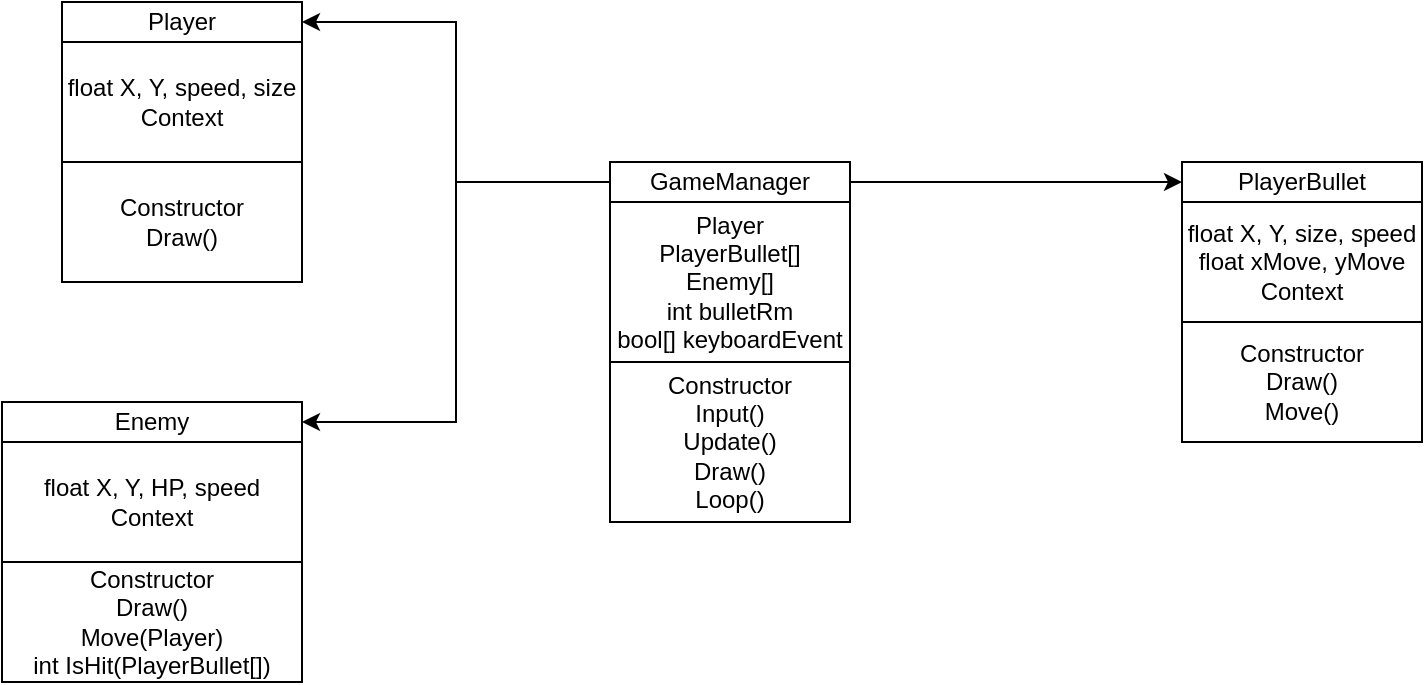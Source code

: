 <mxfile version="18.0.7" type="device"><diagram id="mKxnjtVlsZrMYy_v84bj" name="Page-1"><mxGraphModel dx="1422" dy="794" grid="1" gridSize="10" guides="1" tooltips="1" connect="1" arrows="1" fold="1" page="1" pageScale="1" pageWidth="827" pageHeight="1169" math="0" shadow="0"><root><mxCell id="0"/><mxCell id="1" parent="0"/><mxCell id="KP3xpjBWithXTnJ_WK8q-24" style="edgeStyle=orthogonalEdgeStyle;rounded=0;orthogonalLoop=1;jettySize=auto;html=1;entryX=1;entryY=0.5;entryDx=0;entryDy=0;" parent="1" source="KP3xpjBWithXTnJ_WK8q-2" target="KP3xpjBWithXTnJ_WK8q-5" edge="1"><mxGeometry relative="1" as="geometry"/></mxCell><mxCell id="KP3xpjBWithXTnJ_WK8q-25" style="edgeStyle=orthogonalEdgeStyle;rounded=0;orthogonalLoop=1;jettySize=auto;html=1;entryX=1;entryY=0.5;entryDx=0;entryDy=0;" parent="1" source="KP3xpjBWithXTnJ_WK8q-2" target="KP3xpjBWithXTnJ_WK8q-8" edge="1"><mxGeometry relative="1" as="geometry"/></mxCell><mxCell id="KP3xpjBWithXTnJ_WK8q-26" style="edgeStyle=orthogonalEdgeStyle;rounded=0;orthogonalLoop=1;jettySize=auto;html=1;entryX=0;entryY=0.5;entryDx=0;entryDy=0;" parent="1" source="KP3xpjBWithXTnJ_WK8q-2" target="KP3xpjBWithXTnJ_WK8q-16" edge="1"><mxGeometry relative="1" as="geometry"/></mxCell><mxCell id="KP3xpjBWithXTnJ_WK8q-2" value="GameManager" style="rounded=0;whiteSpace=wrap;html=1;" parent="1" vertex="1"><mxGeometry x="354" y="180" width="120" height="20" as="geometry"/></mxCell><mxCell id="KP3xpjBWithXTnJ_WK8q-3" value="Player&lt;br&gt;PlayerBullet[]&lt;br&gt;Enemy[]&lt;br&gt;int bulletRm&lt;br&gt;bool[] keyboardEvent" style="rounded=0;whiteSpace=wrap;html=1;" parent="1" vertex="1"><mxGeometry x="354" y="200" width="120" height="80" as="geometry"/></mxCell><mxCell id="KP3xpjBWithXTnJ_WK8q-4" value="Constructor&lt;br&gt;Input()&lt;br&gt;Update()&lt;br&gt;Draw()&lt;br&gt;Loop()" style="rounded=0;whiteSpace=wrap;html=1;" parent="1" vertex="1"><mxGeometry x="354" y="280" width="120" height="80" as="geometry"/></mxCell><mxCell id="KP3xpjBWithXTnJ_WK8q-5" value="Player" style="rounded=0;whiteSpace=wrap;html=1;" parent="1" vertex="1"><mxGeometry x="80" y="100" width="120" height="20" as="geometry"/></mxCell><mxCell id="KP3xpjBWithXTnJ_WK8q-6" value="float&amp;nbsp;X, Y, speed, size&lt;br&gt;Context" style="rounded=0;whiteSpace=wrap;html=1;" parent="1" vertex="1"><mxGeometry x="80" y="120" width="120" height="60" as="geometry"/></mxCell><mxCell id="KP3xpjBWithXTnJ_WK8q-7" value="Constructor&lt;br&gt;Draw()" style="rounded=0;whiteSpace=wrap;html=1;" parent="1" vertex="1"><mxGeometry x="80" y="180" width="120" height="60" as="geometry"/></mxCell><mxCell id="KP3xpjBWithXTnJ_WK8q-8" value="Enemy" style="rounded=0;whiteSpace=wrap;html=1;" parent="1" vertex="1"><mxGeometry x="50" y="300" width="150" height="20" as="geometry"/></mxCell><mxCell id="KP3xpjBWithXTnJ_WK8q-9" value="float&amp;nbsp;X, Y, HP, speed&lt;br&gt;Context" style="rounded=0;whiteSpace=wrap;html=1;" parent="1" vertex="1"><mxGeometry x="50" y="320" width="150" height="60" as="geometry"/></mxCell><mxCell id="KP3xpjBWithXTnJ_WK8q-10" value="Constructor&lt;br&gt;Draw()&lt;br&gt;Move(Player)&lt;br&gt;int IsHit(PlayerBullet[])" style="rounded=0;whiteSpace=wrap;html=1;" parent="1" vertex="1"><mxGeometry x="50" y="380" width="150" height="60" as="geometry"/></mxCell><mxCell id="KP3xpjBWithXTnJ_WK8q-16" value="PlayerBullet" style="rounded=0;whiteSpace=wrap;html=1;" parent="1" vertex="1"><mxGeometry x="640" y="180" width="120" height="20" as="geometry"/></mxCell><mxCell id="KP3xpjBWithXTnJ_WK8q-17" value="float&amp;nbsp;X, Y, size, speed&lt;br&gt;float xMove, yMove&lt;br&gt;Context" style="rounded=0;whiteSpace=wrap;html=1;" parent="1" vertex="1"><mxGeometry x="640" y="200" width="120" height="60" as="geometry"/></mxCell><mxCell id="KP3xpjBWithXTnJ_WK8q-18" value="Constructor&lt;br&gt;Draw()&lt;br&gt;Move()" style="rounded=0;whiteSpace=wrap;html=1;" parent="1" vertex="1"><mxGeometry x="640" y="260" width="120" height="60" as="geometry"/></mxCell></root></mxGraphModel></diagram></mxfile>